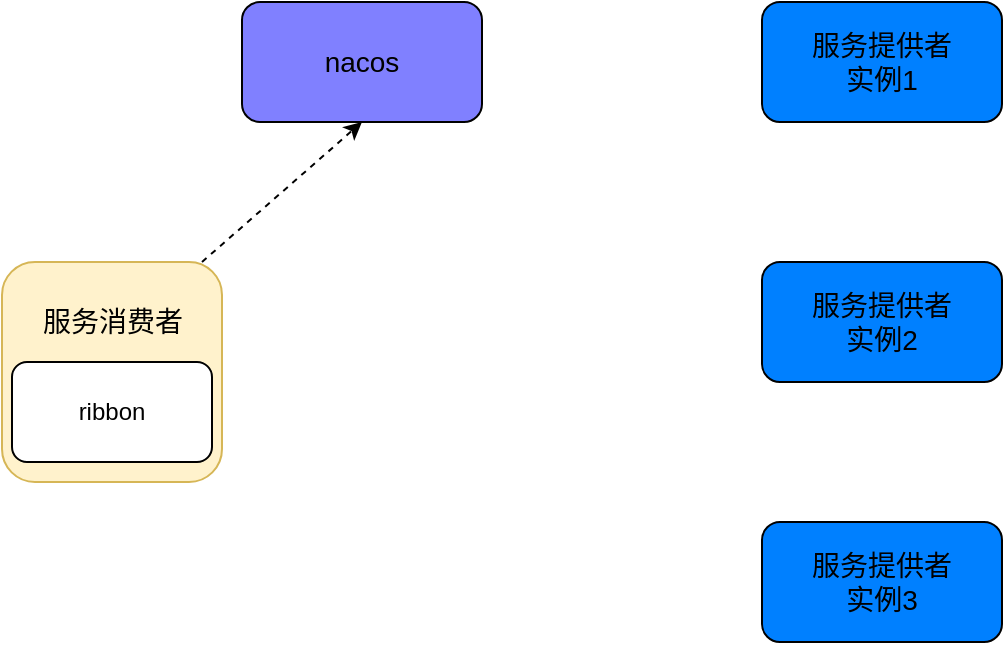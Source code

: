 <mxfile version="20.8.23" type="github">
  <diagram name="第 1 页" id="Sjwlilv4oeNG9_26mYKJ">
    <mxGraphModel dx="1197" dy="616" grid="1" gridSize="10" guides="1" tooltips="1" connect="1" arrows="1" fold="1" page="1" pageScale="1" pageWidth="827" pageHeight="1169" math="0" shadow="0">
      <root>
        <mxCell id="0" />
        <mxCell id="1" parent="0" />
        <mxCell id="TLC2W-ysQb9lLj4SY6h4-1" value="服务提供者&lt;br style=&quot;border-color: var(--border-color); font-size: 14px;&quot;&gt;实例2" style="rounded=1;whiteSpace=wrap;html=1;fillColor=#0080ff;fontSize=14;" vertex="1" parent="1">
          <mxGeometry x="540" y="250" width="120" height="60" as="geometry" />
        </mxCell>
        <mxCell id="TLC2W-ysQb9lLj4SY6h4-2" value="&lt;font style=&quot;font-size: 14px;&quot;&gt;服务提供者&lt;br&gt;实例1&lt;/font&gt;" style="rounded=1;whiteSpace=wrap;html=1;fillColor=#0080ff;" vertex="1" parent="1">
          <mxGeometry x="540" y="120" width="120" height="60" as="geometry" />
        </mxCell>
        <mxCell id="TLC2W-ysQb9lLj4SY6h4-3" value="服务提供者&lt;br style=&quot;border-color: var(--border-color); font-size: 14px;&quot;&gt;实例3" style="rounded=1;whiteSpace=wrap;html=1;fillColor=#0080ff;fontSize=14;" vertex="1" parent="1">
          <mxGeometry x="540" y="380" width="120" height="60" as="geometry" />
        </mxCell>
        <mxCell id="TLC2W-ysQb9lLj4SY6h4-4" value="nacos" style="rounded=1;whiteSpace=wrap;html=1;fillColor=#8080ff;fontSize=14;" vertex="1" parent="1">
          <mxGeometry x="280" y="120" width="120" height="60" as="geometry" />
        </mxCell>
        <mxCell id="TLC2W-ysQb9lLj4SY6h4-5" value="" style="whiteSpace=wrap;html=1;aspect=fixed;fillColor=#fff2cc;rounded=1;strokeColor=#d6b656;" vertex="1" parent="1">
          <mxGeometry x="160" y="250" width="110" height="110" as="geometry" />
        </mxCell>
        <mxCell id="TLC2W-ysQb9lLj4SY6h4-6" value="ribbon" style="rounded=1;whiteSpace=wrap;html=1;" vertex="1" parent="1">
          <mxGeometry x="165" y="300" width="100" height="50" as="geometry" />
        </mxCell>
        <mxCell id="TLC2W-ysQb9lLj4SY6h4-7" value="服务消费者" style="text;strokeColor=none;fillColor=none;html=1;fontSize=14;fontStyle=0;verticalAlign=middle;align=center;" vertex="1" parent="1">
          <mxGeometry x="165" y="260" width="100" height="40" as="geometry" />
        </mxCell>
        <mxCell id="TLC2W-ysQb9lLj4SY6h4-8" value="" style="endArrow=classic;html=1;rounded=0;fontSize=14;entryX=0.5;entryY=1;entryDx=0;entryDy=0;dashed=1;" edge="1" parent="1" target="TLC2W-ysQb9lLj4SY6h4-4">
          <mxGeometry width="50" height="50" relative="1" as="geometry">
            <mxPoint x="260" y="250" as="sourcePoint" />
            <mxPoint x="310" y="200" as="targetPoint" />
          </mxGeometry>
        </mxCell>
      </root>
    </mxGraphModel>
  </diagram>
</mxfile>
